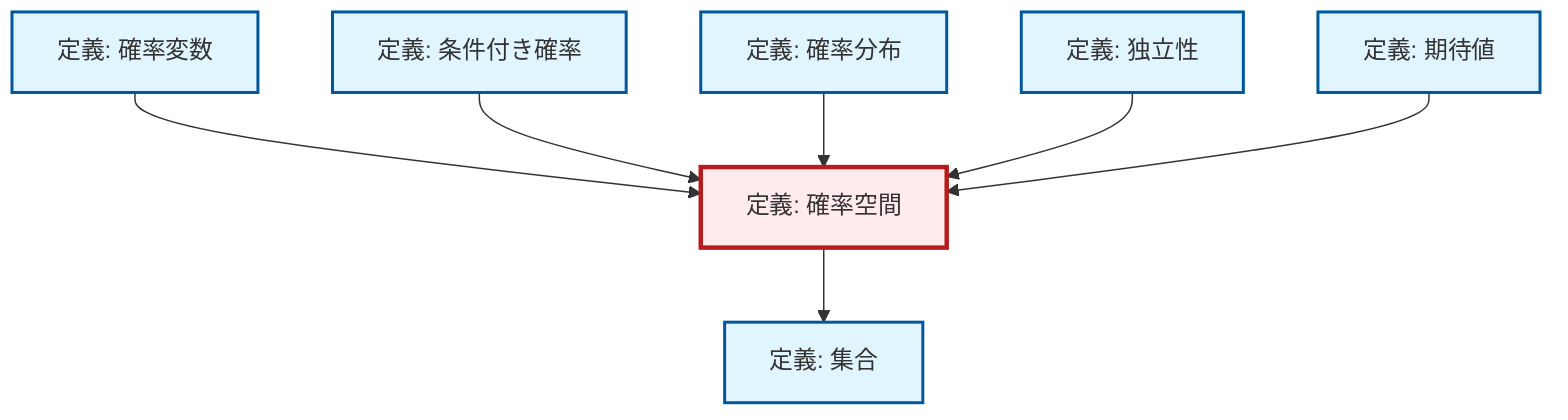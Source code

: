 graph TD
    classDef definition fill:#e1f5fe,stroke:#01579b,stroke-width:2px
    classDef theorem fill:#f3e5f5,stroke:#4a148c,stroke-width:2px
    classDef axiom fill:#fff3e0,stroke:#e65100,stroke-width:2px
    classDef example fill:#e8f5e9,stroke:#1b5e20,stroke-width:2px
    classDef current fill:#ffebee,stroke:#b71c1c,stroke-width:3px
    def-probability-distribution["定義: 確率分布"]:::definition
    def-set["定義: 集合"]:::definition
    def-expectation["定義: 期待値"]:::definition
    def-independence["定義: 独立性"]:::definition
    def-probability-space["定義: 確率空間"]:::definition
    def-random-variable["定義: 確率変数"]:::definition
    def-conditional-probability["定義: 条件付き確率"]:::definition
    def-probability-space --> def-set
    def-random-variable --> def-probability-space
    def-conditional-probability --> def-probability-space
    def-probability-distribution --> def-probability-space
    def-independence --> def-probability-space
    def-expectation --> def-probability-space
    class def-probability-space current
